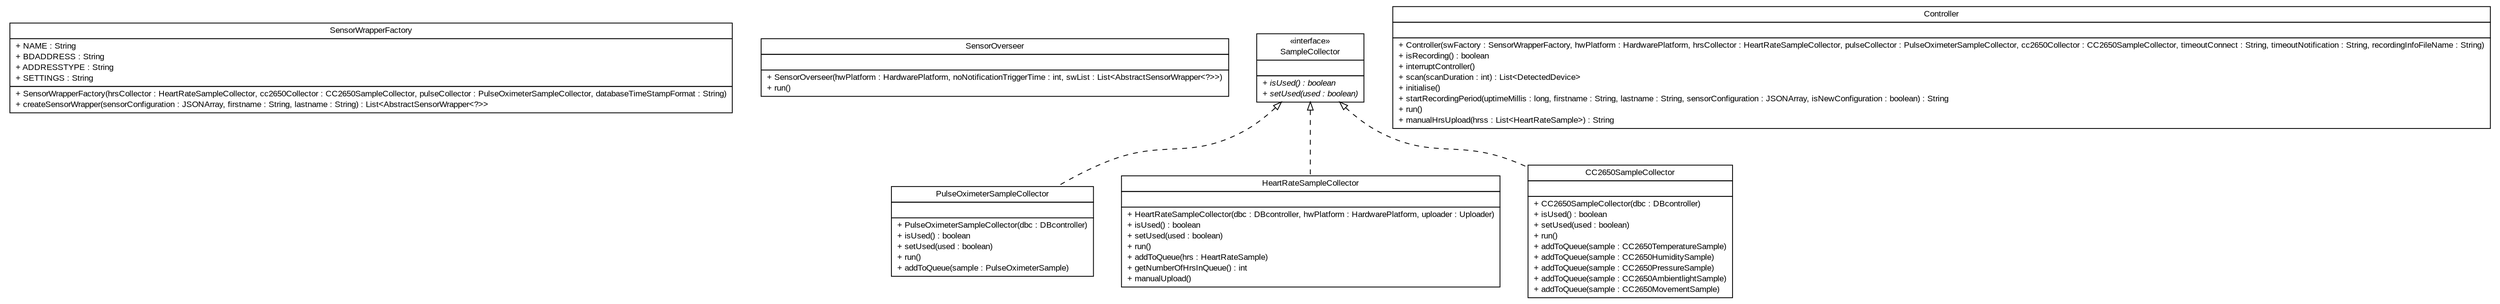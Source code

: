 #!/usr/local/bin/dot
#
# Class diagram 
# Generated by UMLGraph version R5_6 (http://www.umlgraph.org/)
#

digraph G {
	edge [fontname="arial",fontsize=10,labelfontname="arial",labelfontsize=10];
	node [fontname="arial",fontsize=10,shape=plaintext];
	nodesep=0.25;
	ranksep=0.5;
	// de.fhg.fit.biomos.sensorplatform.control.SensorWrapperFactory
	c0 [label=<<table title="de.fhg.fit.biomos.sensorplatform.control.SensorWrapperFactory" border="0" cellborder="1" cellspacing="0" cellpadding="2" port="p" href="./SensorWrapperFactory.html">
		<tr><td><table border="0" cellspacing="0" cellpadding="1">
<tr><td align="center" balign="center"> SensorWrapperFactory </td></tr>
		</table></td></tr>
		<tr><td><table border="0" cellspacing="0" cellpadding="1">
<tr><td align="left" balign="left"> + NAME : String </td></tr>
<tr><td align="left" balign="left"> + BDADDRESS : String </td></tr>
<tr><td align="left" balign="left"> + ADDRESSTYPE : String </td></tr>
<tr><td align="left" balign="left"> + SETTINGS : String </td></tr>
		</table></td></tr>
		<tr><td><table border="0" cellspacing="0" cellpadding="1">
<tr><td align="left" balign="left"> + SensorWrapperFactory(hrsCollector : HeartRateSampleCollector, cc2650Collector : CC2650SampleCollector, pulseCollector : PulseOximeterSampleCollector, databaseTimeStampFormat : String) </td></tr>
<tr><td align="left" balign="left"> + createSensorWrapper(sensorConfiguration : JSONArray, firstname : String, lastname : String) : List&lt;AbstractSensorWrapper&lt;?&gt;&gt; </td></tr>
		</table></td></tr>
		</table>>, URL="./SensorWrapperFactory.html", fontname="arial", fontcolor="black", fontsize=10.0];
	// de.fhg.fit.biomos.sensorplatform.control.SensorOverseer
	c1 [label=<<table title="de.fhg.fit.biomos.sensorplatform.control.SensorOverseer" border="0" cellborder="1" cellspacing="0" cellpadding="2" port="p" href="./SensorOverseer.html">
		<tr><td><table border="0" cellspacing="0" cellpadding="1">
<tr><td align="center" balign="center"> SensorOverseer </td></tr>
		</table></td></tr>
		<tr><td><table border="0" cellspacing="0" cellpadding="1">
<tr><td align="left" balign="left">  </td></tr>
		</table></td></tr>
		<tr><td><table border="0" cellspacing="0" cellpadding="1">
<tr><td align="left" balign="left"> + SensorOverseer(hwPlatform : HardwarePlatform, noNotificationTriggerTime : int, swList : List&lt;AbstractSensorWrapper&lt;?&gt;&gt;) </td></tr>
<tr><td align="left" balign="left"> + run() </td></tr>
		</table></td></tr>
		</table>>, URL="./SensorOverseer.html", fontname="arial", fontcolor="black", fontsize=10.0];
	// de.fhg.fit.biomos.sensorplatform.control.SampleCollector
	c2 [label=<<table title="de.fhg.fit.biomos.sensorplatform.control.SampleCollector" border="0" cellborder="1" cellspacing="0" cellpadding="2" port="p" href="./SampleCollector.html">
		<tr><td><table border="0" cellspacing="0" cellpadding="1">
<tr><td align="center" balign="center"> &#171;interface&#187; </td></tr>
<tr><td align="center" balign="center"> SampleCollector </td></tr>
		</table></td></tr>
		<tr><td><table border="0" cellspacing="0" cellpadding="1">
<tr><td align="left" balign="left">  </td></tr>
		</table></td></tr>
		<tr><td><table border="0" cellspacing="0" cellpadding="1">
<tr><td align="left" balign="left"><font face="arial italic" point-size="10.0"> + isUsed() : boolean </font></td></tr>
<tr><td align="left" balign="left"><font face="arial italic" point-size="10.0"> + setUsed(used : boolean) </font></td></tr>
		</table></td></tr>
		</table>>, URL="./SampleCollector.html", fontname="arial", fontcolor="black", fontsize=10.0];
	// de.fhg.fit.biomos.sensorplatform.control.PulseOximeterSampleCollector
	c3 [label=<<table title="de.fhg.fit.biomos.sensorplatform.control.PulseOximeterSampleCollector" border="0" cellborder="1" cellspacing="0" cellpadding="2" port="p" href="./PulseOximeterSampleCollector.html">
		<tr><td><table border="0" cellspacing="0" cellpadding="1">
<tr><td align="center" balign="center"> PulseOximeterSampleCollector </td></tr>
		</table></td></tr>
		<tr><td><table border="0" cellspacing="0" cellpadding="1">
<tr><td align="left" balign="left">  </td></tr>
		</table></td></tr>
		<tr><td><table border="0" cellspacing="0" cellpadding="1">
<tr><td align="left" balign="left"> + PulseOximeterSampleCollector(dbc : DBcontroller) </td></tr>
<tr><td align="left" balign="left"> + isUsed() : boolean </td></tr>
<tr><td align="left" balign="left"> + setUsed(used : boolean) </td></tr>
<tr><td align="left" balign="left"> + run() </td></tr>
<tr><td align="left" balign="left"> + addToQueue(sample : PulseOximeterSample) </td></tr>
		</table></td></tr>
		</table>>, URL="./PulseOximeterSampleCollector.html", fontname="arial", fontcolor="black", fontsize=10.0];
	// de.fhg.fit.biomos.sensorplatform.control.HeartRateSampleCollector
	c4 [label=<<table title="de.fhg.fit.biomos.sensorplatform.control.HeartRateSampleCollector" border="0" cellborder="1" cellspacing="0" cellpadding="2" port="p" href="./HeartRateSampleCollector.html">
		<tr><td><table border="0" cellspacing="0" cellpadding="1">
<tr><td align="center" balign="center"> HeartRateSampleCollector </td></tr>
		</table></td></tr>
		<tr><td><table border="0" cellspacing="0" cellpadding="1">
<tr><td align="left" balign="left">  </td></tr>
		</table></td></tr>
		<tr><td><table border="0" cellspacing="0" cellpadding="1">
<tr><td align="left" balign="left"> + HeartRateSampleCollector(dbc : DBcontroller, hwPlatform : HardwarePlatform, uploader : Uploader) </td></tr>
<tr><td align="left" balign="left"> + isUsed() : boolean </td></tr>
<tr><td align="left" balign="left"> + setUsed(used : boolean) </td></tr>
<tr><td align="left" balign="left"> + run() </td></tr>
<tr><td align="left" balign="left"> + addToQueue(hrs : HeartRateSample) </td></tr>
<tr><td align="left" balign="left"> + getNumberOfHrsInQueue() : int </td></tr>
<tr><td align="left" balign="left"> + manualUpload() </td></tr>
		</table></td></tr>
		</table>>, URL="./HeartRateSampleCollector.html", fontname="arial", fontcolor="black", fontsize=10.0];
	// de.fhg.fit.biomos.sensorplatform.control.Controller
	c5 [label=<<table title="de.fhg.fit.biomos.sensorplatform.control.Controller" border="0" cellborder="1" cellspacing="0" cellpadding="2" port="p" href="./Controller.html">
		<tr><td><table border="0" cellspacing="0" cellpadding="1">
<tr><td align="center" balign="center"> Controller </td></tr>
		</table></td></tr>
		<tr><td><table border="0" cellspacing="0" cellpadding="1">
<tr><td align="left" balign="left">  </td></tr>
		</table></td></tr>
		<tr><td><table border="0" cellspacing="0" cellpadding="1">
<tr><td align="left" balign="left"> + Controller(swFactory : SensorWrapperFactory, hwPlatform : HardwarePlatform, hrsCollector : HeartRateSampleCollector, pulseCollector : PulseOximeterSampleCollector, cc2650Collector : CC2650SampleCollector, timeoutConnect : String, timeoutNotification : String, recordingInfoFileName : String) </td></tr>
<tr><td align="left" balign="left"> + isRecording() : boolean </td></tr>
<tr><td align="left" balign="left"> + interruptController() </td></tr>
<tr><td align="left" balign="left"> + scan(scanDuration : int) : List&lt;DetectedDevice&gt; </td></tr>
<tr><td align="left" balign="left"> + initialise() </td></tr>
<tr><td align="left" balign="left"> + startRecordingPeriod(uptimeMillis : long, firstname : String, lastname : String, sensorConfiguration : JSONArray, isNewConfiguration : boolean) : String </td></tr>
<tr><td align="left" balign="left"> + run() </td></tr>
<tr><td align="left" balign="left"> + manualHrsUpload(hrss : List&lt;HeartRateSample&gt;) : String </td></tr>
		</table></td></tr>
		</table>>, URL="./Controller.html", fontname="arial", fontcolor="black", fontsize=10.0];
	// de.fhg.fit.biomos.sensorplatform.control.CC2650SampleCollector
	c6 [label=<<table title="de.fhg.fit.biomos.sensorplatform.control.CC2650SampleCollector" border="0" cellborder="1" cellspacing="0" cellpadding="2" port="p" href="./CC2650SampleCollector.html">
		<tr><td><table border="0" cellspacing="0" cellpadding="1">
<tr><td align="center" balign="center"> CC2650SampleCollector </td></tr>
		</table></td></tr>
		<tr><td><table border="0" cellspacing="0" cellpadding="1">
<tr><td align="left" balign="left">  </td></tr>
		</table></td></tr>
		<tr><td><table border="0" cellspacing="0" cellpadding="1">
<tr><td align="left" balign="left"> + CC2650SampleCollector(dbc : DBcontroller) </td></tr>
<tr><td align="left" balign="left"> + isUsed() : boolean </td></tr>
<tr><td align="left" balign="left"> + setUsed(used : boolean) </td></tr>
<tr><td align="left" balign="left"> + run() </td></tr>
<tr><td align="left" balign="left"> + addToQueue(sample : CC2650TemperatureSample) </td></tr>
<tr><td align="left" balign="left"> + addToQueue(sample : CC2650HumiditySample) </td></tr>
<tr><td align="left" balign="left"> + addToQueue(sample : CC2650PressureSample) </td></tr>
<tr><td align="left" balign="left"> + addToQueue(sample : CC2650AmbientlightSample) </td></tr>
<tr><td align="left" balign="left"> + addToQueue(sample : CC2650MovementSample) </td></tr>
		</table></td></tr>
		</table>>, URL="./CC2650SampleCollector.html", fontname="arial", fontcolor="black", fontsize=10.0];
	//de.fhg.fit.biomos.sensorplatform.control.PulseOximeterSampleCollector implements de.fhg.fit.biomos.sensorplatform.control.SampleCollector
	c2:p -> c3:p [dir=back,arrowtail=empty,style=dashed];
	//de.fhg.fit.biomos.sensorplatform.control.HeartRateSampleCollector implements de.fhg.fit.biomos.sensorplatform.control.SampleCollector
	c2:p -> c4:p [dir=back,arrowtail=empty,style=dashed];
	//de.fhg.fit.biomos.sensorplatform.control.CC2650SampleCollector implements de.fhg.fit.biomos.sensorplatform.control.SampleCollector
	c2:p -> c6:p [dir=back,arrowtail=empty,style=dashed];
}

